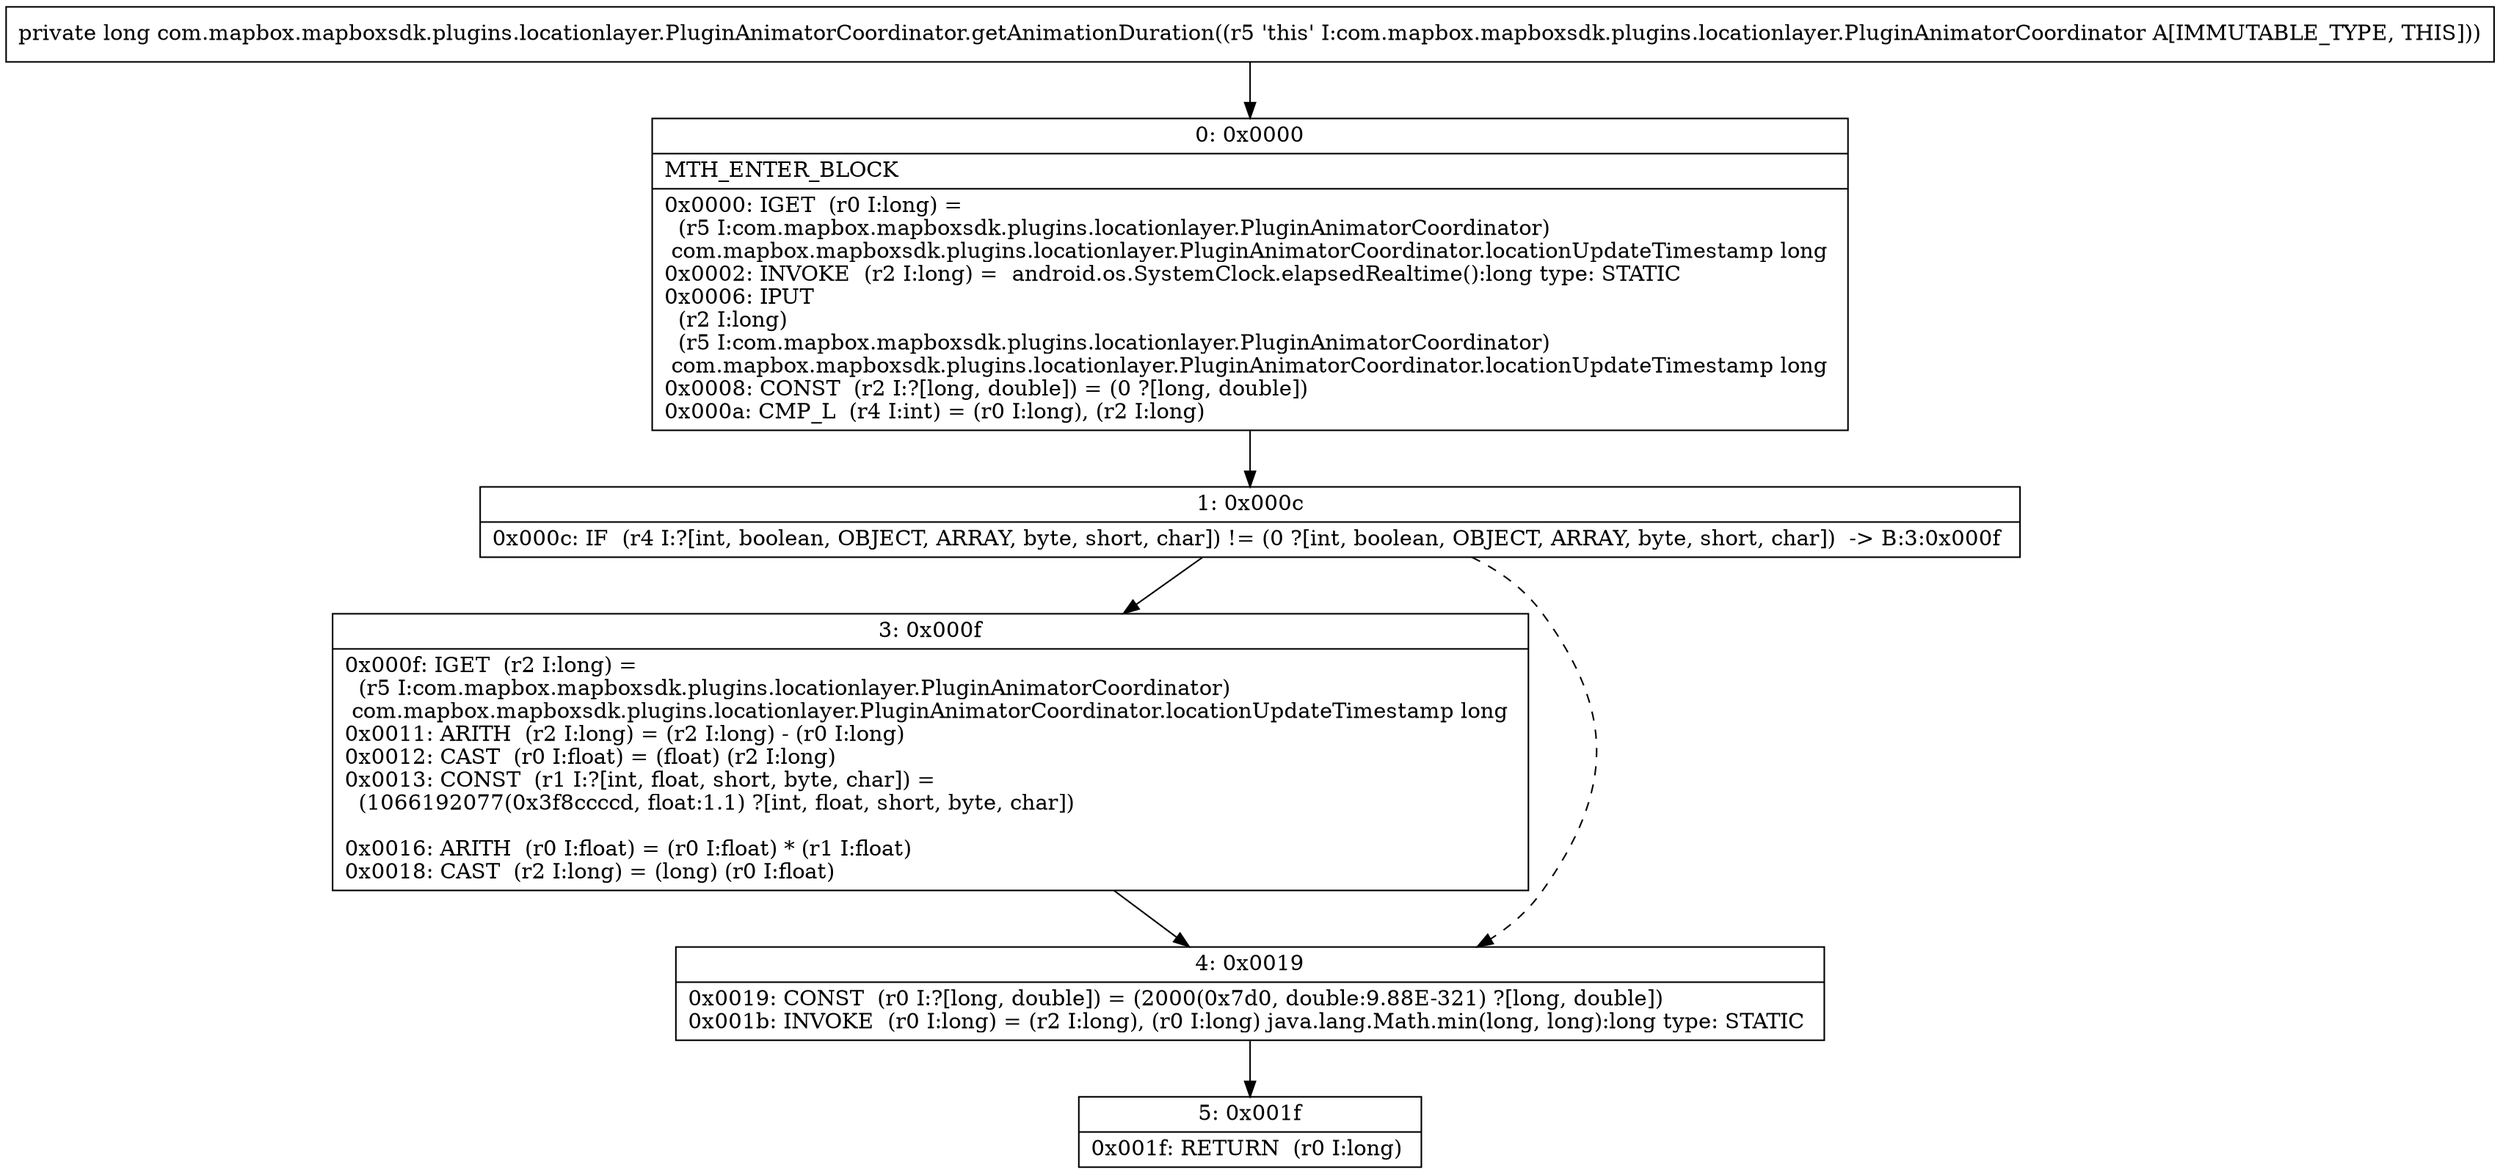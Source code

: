 digraph "CFG forcom.mapbox.mapboxsdk.plugins.locationlayer.PluginAnimatorCoordinator.getAnimationDuration()J" {
Node_0 [shape=record,label="{0\:\ 0x0000|MTH_ENTER_BLOCK\l|0x0000: IGET  (r0 I:long) = \l  (r5 I:com.mapbox.mapboxsdk.plugins.locationlayer.PluginAnimatorCoordinator)\l com.mapbox.mapboxsdk.plugins.locationlayer.PluginAnimatorCoordinator.locationUpdateTimestamp long \l0x0002: INVOKE  (r2 I:long) =  android.os.SystemClock.elapsedRealtime():long type: STATIC \l0x0006: IPUT  \l  (r2 I:long)\l  (r5 I:com.mapbox.mapboxsdk.plugins.locationlayer.PluginAnimatorCoordinator)\l com.mapbox.mapboxsdk.plugins.locationlayer.PluginAnimatorCoordinator.locationUpdateTimestamp long \l0x0008: CONST  (r2 I:?[long, double]) = (0 ?[long, double]) \l0x000a: CMP_L  (r4 I:int) = (r0 I:long), (r2 I:long) \l}"];
Node_1 [shape=record,label="{1\:\ 0x000c|0x000c: IF  (r4 I:?[int, boolean, OBJECT, ARRAY, byte, short, char]) != (0 ?[int, boolean, OBJECT, ARRAY, byte, short, char])  \-\> B:3:0x000f \l}"];
Node_3 [shape=record,label="{3\:\ 0x000f|0x000f: IGET  (r2 I:long) = \l  (r5 I:com.mapbox.mapboxsdk.plugins.locationlayer.PluginAnimatorCoordinator)\l com.mapbox.mapboxsdk.plugins.locationlayer.PluginAnimatorCoordinator.locationUpdateTimestamp long \l0x0011: ARITH  (r2 I:long) = (r2 I:long) \- (r0 I:long) \l0x0012: CAST  (r0 I:float) = (float) (r2 I:long) \l0x0013: CONST  (r1 I:?[int, float, short, byte, char]) = \l  (1066192077(0x3f8ccccd, float:1.1) ?[int, float, short, byte, char])\l \l0x0016: ARITH  (r0 I:float) = (r0 I:float) * (r1 I:float) \l0x0018: CAST  (r2 I:long) = (long) (r0 I:float) \l}"];
Node_4 [shape=record,label="{4\:\ 0x0019|0x0019: CONST  (r0 I:?[long, double]) = (2000(0x7d0, double:9.88E\-321) ?[long, double]) \l0x001b: INVOKE  (r0 I:long) = (r2 I:long), (r0 I:long) java.lang.Math.min(long, long):long type: STATIC \l}"];
Node_5 [shape=record,label="{5\:\ 0x001f|0x001f: RETURN  (r0 I:long) \l}"];
MethodNode[shape=record,label="{private long com.mapbox.mapboxsdk.plugins.locationlayer.PluginAnimatorCoordinator.getAnimationDuration((r5 'this' I:com.mapbox.mapboxsdk.plugins.locationlayer.PluginAnimatorCoordinator A[IMMUTABLE_TYPE, THIS])) }"];
MethodNode -> Node_0;
Node_0 -> Node_1;
Node_1 -> Node_3;
Node_1 -> Node_4[style=dashed];
Node_3 -> Node_4;
Node_4 -> Node_5;
}

